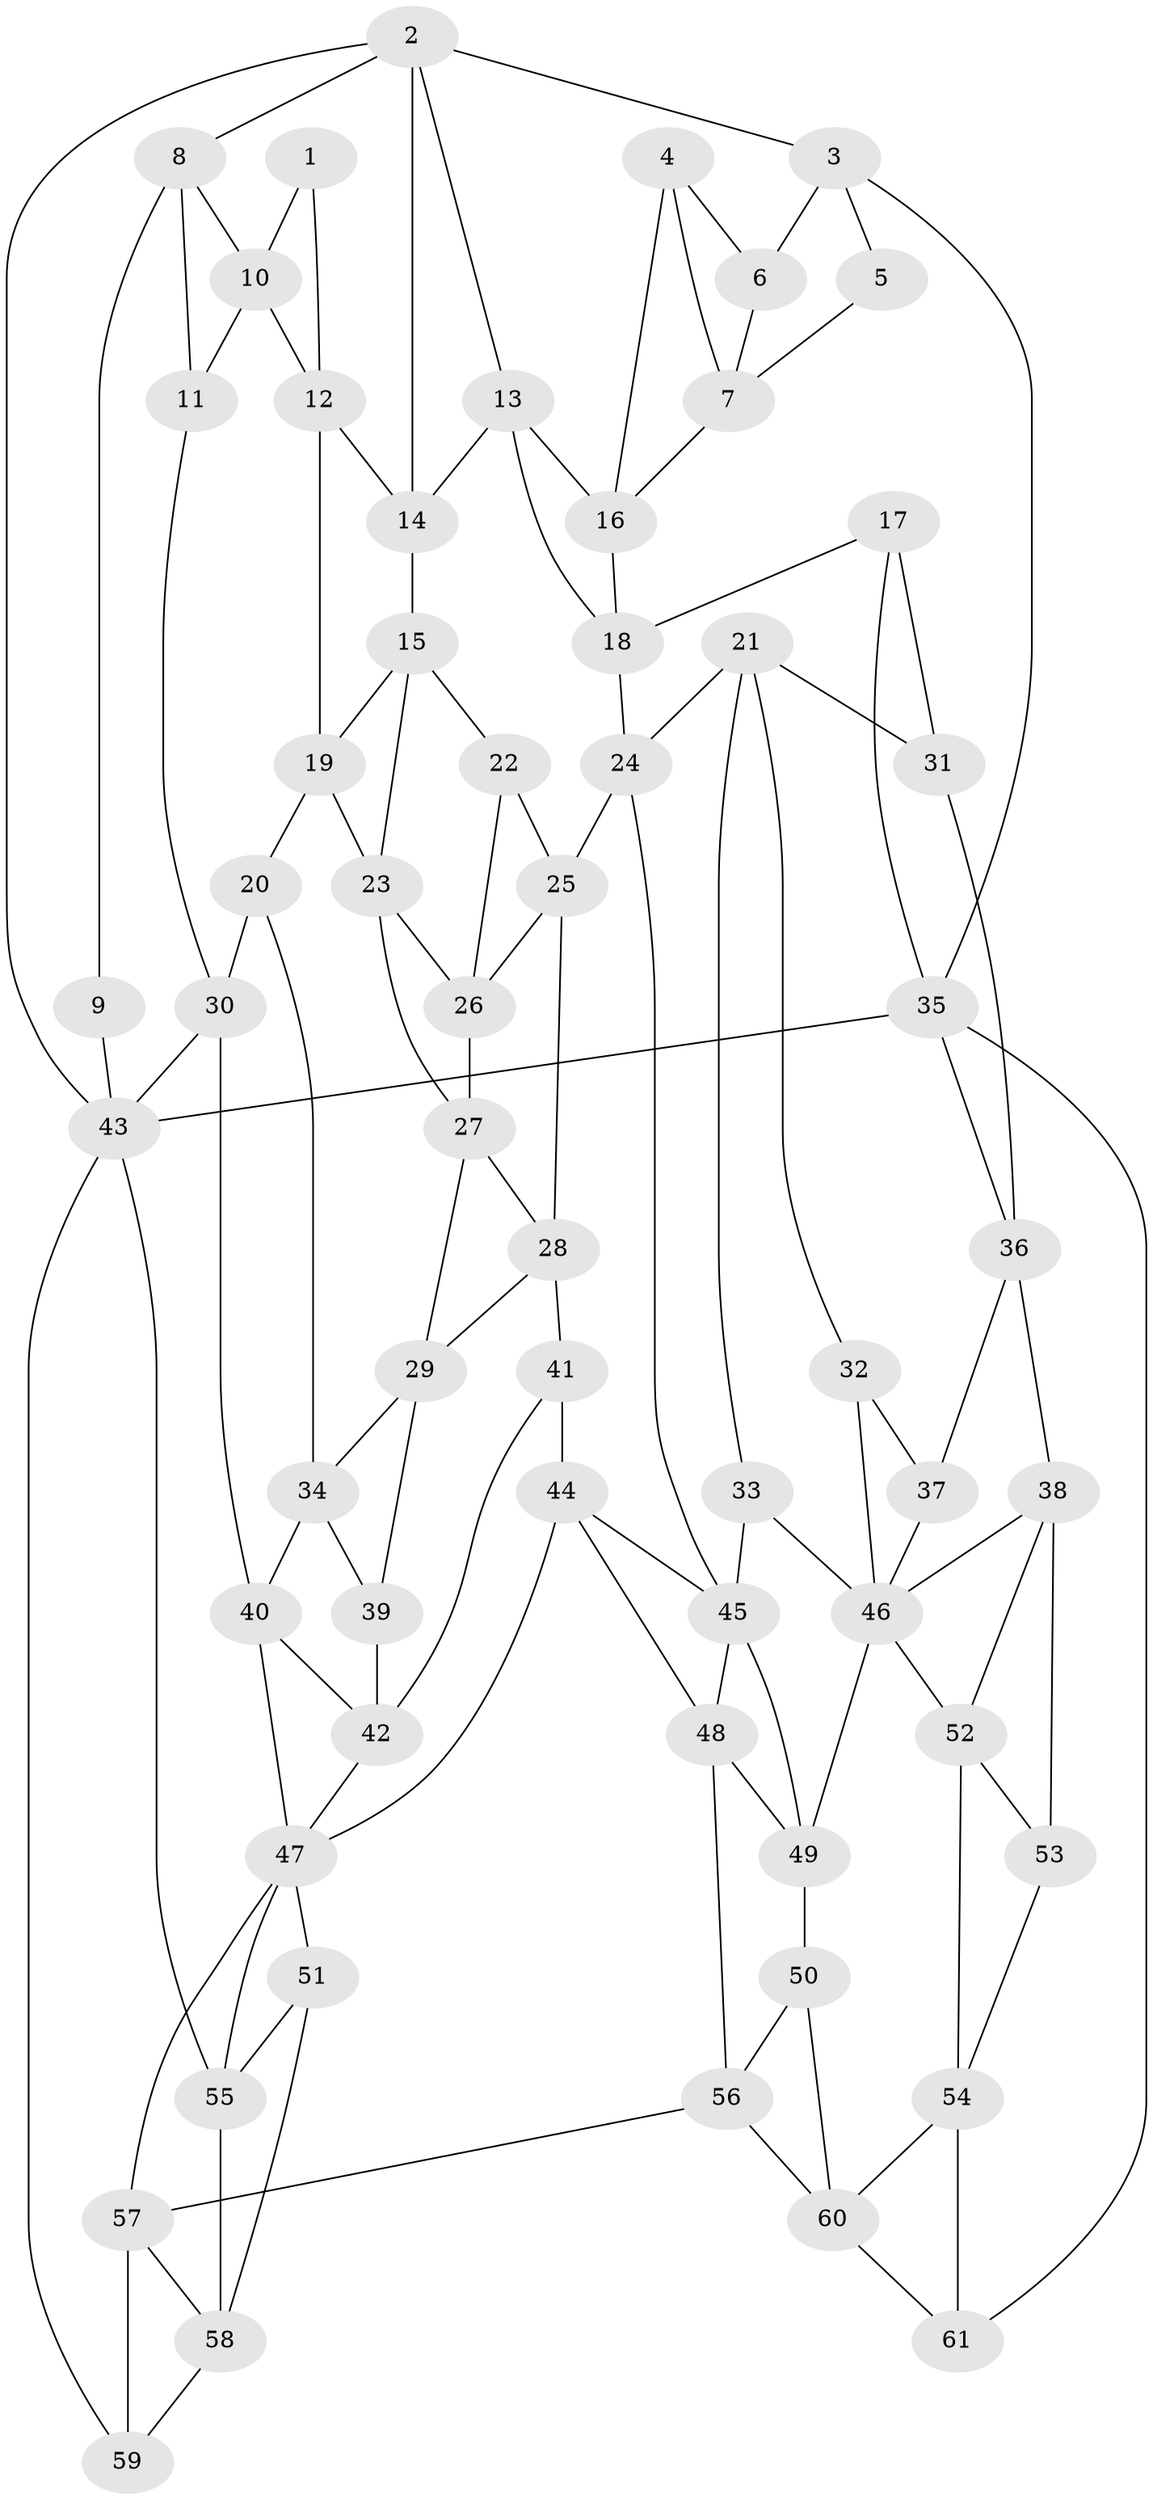 // original degree distribution, {3: 0.03278688524590164, 5: 0.5573770491803278, 4: 0.19672131147540983, 6: 0.21311475409836064}
// Generated by graph-tools (version 1.1) at 2025/27/03/09/25 03:27:13]
// undirected, 61 vertices, 115 edges
graph export_dot {
graph [start="1"]
  node [color=gray90,style=filled];
  1;
  2;
  3;
  4;
  5;
  6;
  7;
  8;
  9;
  10;
  11;
  12;
  13;
  14;
  15;
  16;
  17;
  18;
  19;
  20;
  21;
  22;
  23;
  24;
  25;
  26;
  27;
  28;
  29;
  30;
  31;
  32;
  33;
  34;
  35;
  36;
  37;
  38;
  39;
  40;
  41;
  42;
  43;
  44;
  45;
  46;
  47;
  48;
  49;
  50;
  51;
  52;
  53;
  54;
  55;
  56;
  57;
  58;
  59;
  60;
  61;
  1 -- 10 [weight=1.0];
  1 -- 12 [weight=1.0];
  2 -- 3 [weight=1.0];
  2 -- 8 [weight=1.0];
  2 -- 13 [weight=1.0];
  2 -- 14 [weight=1.0];
  2 -- 43 [weight=1.0];
  3 -- 5 [weight=1.0];
  3 -- 6 [weight=1.0];
  3 -- 35 [weight=1.0];
  4 -- 6 [weight=1.0];
  4 -- 7 [weight=1.0];
  4 -- 16 [weight=1.0];
  5 -- 7 [weight=1.0];
  6 -- 7 [weight=1.0];
  7 -- 16 [weight=1.0];
  8 -- 9 [weight=1.0];
  8 -- 10 [weight=1.0];
  8 -- 11 [weight=1.0];
  9 -- 43 [weight=2.0];
  10 -- 11 [weight=1.0];
  10 -- 12 [weight=1.0];
  11 -- 30 [weight=1.0];
  12 -- 14 [weight=1.0];
  12 -- 19 [weight=1.0];
  13 -- 14 [weight=1.0];
  13 -- 16 [weight=1.0];
  13 -- 18 [weight=1.0];
  14 -- 15 [weight=1.0];
  15 -- 19 [weight=1.0];
  15 -- 22 [weight=1.0];
  15 -- 23 [weight=1.0];
  16 -- 18 [weight=1.0];
  17 -- 18 [weight=1.0];
  17 -- 31 [weight=2.0];
  17 -- 35 [weight=1.0];
  18 -- 24 [weight=1.0];
  19 -- 20 [weight=1.0];
  19 -- 23 [weight=1.0];
  20 -- 30 [weight=1.0];
  20 -- 34 [weight=1.0];
  21 -- 24 [weight=1.0];
  21 -- 31 [weight=1.0];
  21 -- 32 [weight=1.0];
  21 -- 33 [weight=1.0];
  22 -- 25 [weight=1.0];
  22 -- 26 [weight=1.0];
  23 -- 26 [weight=1.0];
  23 -- 27 [weight=1.0];
  24 -- 25 [weight=1.0];
  24 -- 45 [weight=1.0];
  25 -- 26 [weight=1.0];
  25 -- 28 [weight=1.0];
  26 -- 27 [weight=1.0];
  27 -- 28 [weight=1.0];
  27 -- 29 [weight=1.0];
  28 -- 29 [weight=1.0];
  28 -- 41 [weight=1.0];
  29 -- 34 [weight=1.0];
  29 -- 39 [weight=1.0];
  30 -- 40 [weight=1.0];
  30 -- 43 [weight=1.0];
  31 -- 36 [weight=1.0];
  32 -- 37 [weight=2.0];
  32 -- 46 [weight=1.0];
  33 -- 45 [weight=2.0];
  33 -- 46 [weight=1.0];
  34 -- 39 [weight=1.0];
  34 -- 40 [weight=1.0];
  35 -- 36 [weight=1.0];
  35 -- 43 [weight=2.0];
  35 -- 61 [weight=1.0];
  36 -- 37 [weight=1.0];
  36 -- 38 [weight=1.0];
  37 -- 46 [weight=1.0];
  38 -- 46 [weight=1.0];
  38 -- 52 [weight=1.0];
  38 -- 53 [weight=1.0];
  39 -- 42 [weight=2.0];
  40 -- 42 [weight=1.0];
  40 -- 47 [weight=1.0];
  41 -- 42 [weight=1.0];
  41 -- 44 [weight=2.0];
  42 -- 47 [weight=1.0];
  43 -- 55 [weight=1.0];
  43 -- 59 [weight=1.0];
  44 -- 45 [weight=1.0];
  44 -- 47 [weight=1.0];
  44 -- 48 [weight=1.0];
  45 -- 48 [weight=1.0];
  45 -- 49 [weight=1.0];
  46 -- 49 [weight=1.0];
  46 -- 52 [weight=1.0];
  47 -- 51 [weight=1.0];
  47 -- 55 [weight=1.0];
  47 -- 57 [weight=1.0];
  48 -- 49 [weight=1.0];
  48 -- 56 [weight=1.0];
  49 -- 50 [weight=1.0];
  50 -- 56 [weight=1.0];
  50 -- 60 [weight=1.0];
  51 -- 55 [weight=1.0];
  51 -- 58 [weight=1.0];
  52 -- 53 [weight=1.0];
  52 -- 54 [weight=1.0];
  53 -- 54 [weight=1.0];
  54 -- 60 [weight=1.0];
  54 -- 61 [weight=1.0];
  55 -- 58 [weight=1.0];
  56 -- 57 [weight=1.0];
  56 -- 60 [weight=1.0];
  57 -- 58 [weight=1.0];
  57 -- 59 [weight=1.0];
  58 -- 59 [weight=1.0];
  60 -- 61 [weight=1.0];
}
